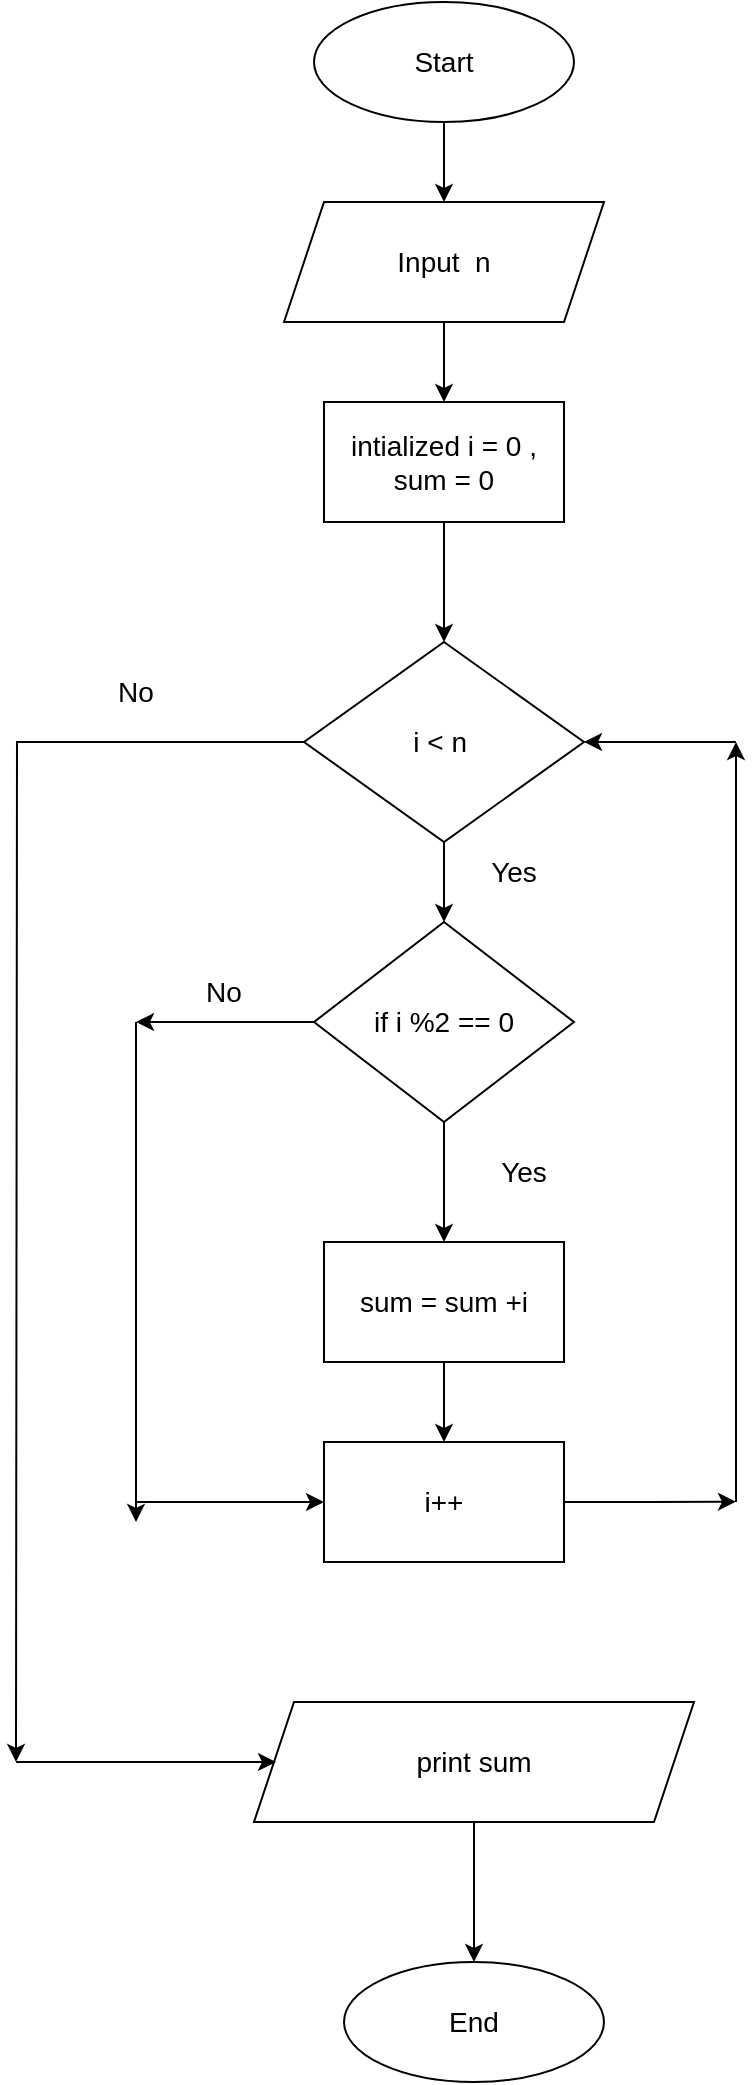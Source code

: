 <mxfile version="20.8.16" type="github">
  <diagram id="C5RBs43oDa-KdzZeNtuy" name="Page-1">
    <mxGraphModel dx="1416" dy="873" grid="1" gridSize="10" guides="1" tooltips="1" connect="1" arrows="1" fold="1" page="1" pageScale="1" pageWidth="827" pageHeight="1169" math="0" shadow="0">
      <root>
        <mxCell id="WIyWlLk6GJQsqaUBKTNV-0" />
        <mxCell id="WIyWlLk6GJQsqaUBKTNV-1" parent="WIyWlLk6GJQsqaUBKTNV-0" />
        <mxCell id="H99yWrNmqLoaSw1jnH3m-7" style="edgeStyle=orthogonalEdgeStyle;rounded=0;orthogonalLoop=1;jettySize=auto;html=1;exitX=0.5;exitY=1;exitDx=0;exitDy=0;fontSize=14;" edge="1" parent="WIyWlLk6GJQsqaUBKTNV-1" source="H99yWrNmqLoaSw1jnH3m-0" target="H99yWrNmqLoaSw1jnH3m-1">
          <mxGeometry relative="1" as="geometry" />
        </mxCell>
        <mxCell id="H99yWrNmqLoaSw1jnH3m-0" value="&lt;font style=&quot;font-size: 14px;&quot;&gt;Start&lt;/font&gt;" style="ellipse;whiteSpace=wrap;html=1;" vertex="1" parent="WIyWlLk6GJQsqaUBKTNV-1">
          <mxGeometry x="349" y="70" width="130" height="60" as="geometry" />
        </mxCell>
        <mxCell id="H99yWrNmqLoaSw1jnH3m-8" style="edgeStyle=orthogonalEdgeStyle;rounded=0;orthogonalLoop=1;jettySize=auto;html=1;exitX=0.5;exitY=1;exitDx=0;exitDy=0;entryX=0.5;entryY=0;entryDx=0;entryDy=0;fontSize=14;" edge="1" parent="WIyWlLk6GJQsqaUBKTNV-1" source="H99yWrNmqLoaSw1jnH3m-1" target="H99yWrNmqLoaSw1jnH3m-5">
          <mxGeometry relative="1" as="geometry" />
        </mxCell>
        <mxCell id="H99yWrNmqLoaSw1jnH3m-1" value="Input&amp;nbsp; n" style="shape=parallelogram;perimeter=parallelogramPerimeter;whiteSpace=wrap;html=1;fixedSize=1;fontSize=14;" vertex="1" parent="WIyWlLk6GJQsqaUBKTNV-1">
          <mxGeometry x="334" y="170" width="160" height="60" as="geometry" />
        </mxCell>
        <mxCell id="H99yWrNmqLoaSw1jnH3m-30" style="edgeStyle=orthogonalEdgeStyle;rounded=0;orthogonalLoop=1;jettySize=auto;html=1;exitX=0.5;exitY=1;exitDx=0;exitDy=0;fontSize=14;" edge="1" parent="WIyWlLk6GJQsqaUBKTNV-1" source="H99yWrNmqLoaSw1jnH3m-3" target="H99yWrNmqLoaSw1jnH3m-27">
          <mxGeometry relative="1" as="geometry" />
        </mxCell>
        <mxCell id="H99yWrNmqLoaSw1jnH3m-41" style="edgeStyle=orthogonalEdgeStyle;rounded=0;orthogonalLoop=1;jettySize=auto;html=1;exitX=0;exitY=0.5;exitDx=0;exitDy=0;fontSize=14;" edge="1" parent="WIyWlLk6GJQsqaUBKTNV-1" source="H99yWrNmqLoaSw1jnH3m-3">
          <mxGeometry relative="1" as="geometry">
            <mxPoint x="200" y="950" as="targetPoint" />
          </mxGeometry>
        </mxCell>
        <mxCell id="H99yWrNmqLoaSw1jnH3m-3" value="i &amp;lt; n&amp;nbsp;" style="rhombus;whiteSpace=wrap;html=1;fontSize=14;" vertex="1" parent="WIyWlLk6GJQsqaUBKTNV-1">
          <mxGeometry x="344" y="390" width="140" height="100" as="geometry" />
        </mxCell>
        <mxCell id="H99yWrNmqLoaSw1jnH3m-9" style="edgeStyle=orthogonalEdgeStyle;rounded=0;orthogonalLoop=1;jettySize=auto;html=1;exitX=0.5;exitY=1;exitDx=0;exitDy=0;entryX=0.5;entryY=0;entryDx=0;entryDy=0;fontSize=14;" edge="1" parent="WIyWlLk6GJQsqaUBKTNV-1" source="H99yWrNmqLoaSw1jnH3m-5" target="H99yWrNmqLoaSw1jnH3m-3">
          <mxGeometry relative="1" as="geometry" />
        </mxCell>
        <mxCell id="H99yWrNmqLoaSw1jnH3m-5" value="intialized i = 0 , sum = 0" style="rounded=0;whiteSpace=wrap;html=1;fontSize=14;" vertex="1" parent="WIyWlLk6GJQsqaUBKTNV-1">
          <mxGeometry x="354" y="270" width="120" height="60" as="geometry" />
        </mxCell>
        <mxCell id="H99yWrNmqLoaSw1jnH3m-31" style="edgeStyle=orthogonalEdgeStyle;rounded=0;orthogonalLoop=1;jettySize=auto;html=1;exitX=0.5;exitY=1;exitDx=0;exitDy=0;entryX=0.5;entryY=0;entryDx=0;entryDy=0;fontSize=14;" edge="1" parent="WIyWlLk6GJQsqaUBKTNV-1" source="H99yWrNmqLoaSw1jnH3m-27" target="H99yWrNmqLoaSw1jnH3m-29">
          <mxGeometry relative="1" as="geometry" />
        </mxCell>
        <mxCell id="H99yWrNmqLoaSw1jnH3m-27" value="if i %2 == 0" style="rhombus;whiteSpace=wrap;html=1;fontSize=14;" vertex="1" parent="WIyWlLk6GJQsqaUBKTNV-1">
          <mxGeometry x="349" y="530" width="130" height="100" as="geometry" />
        </mxCell>
        <mxCell id="H99yWrNmqLoaSw1jnH3m-47" style="edgeStyle=orthogonalEdgeStyle;rounded=0;orthogonalLoop=1;jettySize=auto;html=1;exitX=0.5;exitY=1;exitDx=0;exitDy=0;entryX=0.5;entryY=0;entryDx=0;entryDy=0;fontSize=14;" edge="1" parent="WIyWlLk6GJQsqaUBKTNV-1" source="H99yWrNmqLoaSw1jnH3m-29" target="H99yWrNmqLoaSw1jnH3m-46">
          <mxGeometry relative="1" as="geometry" />
        </mxCell>
        <mxCell id="H99yWrNmqLoaSw1jnH3m-29" value="sum = sum +i" style="rounded=0;whiteSpace=wrap;html=1;fontSize=14;" vertex="1" parent="WIyWlLk6GJQsqaUBKTNV-1">
          <mxGeometry x="354" y="690" width="120" height="60" as="geometry" />
        </mxCell>
        <mxCell id="H99yWrNmqLoaSw1jnH3m-36" value="Yes" style="text;strokeColor=none;align=center;fillColor=none;html=1;verticalAlign=middle;whiteSpace=wrap;rounded=0;fontSize=14;" vertex="1" parent="WIyWlLk6GJQsqaUBKTNV-1">
          <mxGeometry x="424" y="640" width="60" height="30" as="geometry" />
        </mxCell>
        <mxCell id="H99yWrNmqLoaSw1jnH3m-37" value="Yes" style="text;strokeColor=none;align=center;fillColor=none;html=1;verticalAlign=middle;whiteSpace=wrap;rounded=0;fontSize=14;" vertex="1" parent="WIyWlLk6GJQsqaUBKTNV-1">
          <mxGeometry x="419" y="490" width="60" height="30" as="geometry" />
        </mxCell>
        <mxCell id="H99yWrNmqLoaSw1jnH3m-43" value="No" style="text;strokeColor=none;align=center;fillColor=none;html=1;verticalAlign=middle;whiteSpace=wrap;rounded=0;fontSize=14;" vertex="1" parent="WIyWlLk6GJQsqaUBKTNV-1">
          <mxGeometry x="230" y="400" width="60" height="30" as="geometry" />
        </mxCell>
        <mxCell id="H99yWrNmqLoaSw1jnH3m-64" style="edgeStyle=orthogonalEdgeStyle;rounded=0;orthogonalLoop=1;jettySize=auto;html=1;exitX=1;exitY=0.5;exitDx=0;exitDy=0;fontSize=14;" edge="1" parent="WIyWlLk6GJQsqaUBKTNV-1" source="H99yWrNmqLoaSw1jnH3m-46">
          <mxGeometry relative="1" as="geometry">
            <mxPoint x="560.0" y="819.857" as="targetPoint" />
          </mxGeometry>
        </mxCell>
        <mxCell id="H99yWrNmqLoaSw1jnH3m-46" value="i++" style="rounded=0;whiteSpace=wrap;html=1;fontSize=14;" vertex="1" parent="WIyWlLk6GJQsqaUBKTNV-1">
          <mxGeometry x="354" y="790" width="120" height="60" as="geometry" />
        </mxCell>
        <mxCell id="H99yWrNmqLoaSw1jnH3m-55" style="edgeStyle=orthogonalEdgeStyle;rounded=0;orthogonalLoop=1;jettySize=auto;html=1;exitX=0.5;exitY=1;exitDx=0;exitDy=0;fontSize=14;" edge="1" parent="WIyWlLk6GJQsqaUBKTNV-1" source="H99yWrNmqLoaSw1jnH3m-52" target="H99yWrNmqLoaSw1jnH3m-54">
          <mxGeometry relative="1" as="geometry" />
        </mxCell>
        <mxCell id="H99yWrNmqLoaSw1jnH3m-52" value="print sum" style="shape=parallelogram;perimeter=parallelogramPerimeter;whiteSpace=wrap;html=1;fixedSize=1;fontSize=14;" vertex="1" parent="WIyWlLk6GJQsqaUBKTNV-1">
          <mxGeometry x="319" y="920" width="220" height="60" as="geometry" />
        </mxCell>
        <mxCell id="H99yWrNmqLoaSw1jnH3m-53" value="" style="endArrow=classic;html=1;rounded=0;fontSize=14;" edge="1" parent="WIyWlLk6GJQsqaUBKTNV-1">
          <mxGeometry width="50" height="50" relative="1" as="geometry">
            <mxPoint x="200" y="950" as="sourcePoint" />
            <mxPoint x="330" y="950" as="targetPoint" />
          </mxGeometry>
        </mxCell>
        <mxCell id="H99yWrNmqLoaSw1jnH3m-54" value="&lt;span style=&quot;font-size: 14px;&quot;&gt;End&lt;/span&gt;" style="ellipse;whiteSpace=wrap;html=1;" vertex="1" parent="WIyWlLk6GJQsqaUBKTNV-1">
          <mxGeometry x="364" y="1050" width="130" height="60" as="geometry" />
        </mxCell>
        <mxCell id="H99yWrNmqLoaSw1jnH3m-57" value="" style="endArrow=classic;html=1;rounded=0;fontSize=14;" edge="1" parent="WIyWlLk6GJQsqaUBKTNV-1">
          <mxGeometry width="50" height="50" relative="1" as="geometry">
            <mxPoint x="560" y="820" as="sourcePoint" />
            <mxPoint x="560" y="440" as="targetPoint" />
          </mxGeometry>
        </mxCell>
        <mxCell id="H99yWrNmqLoaSw1jnH3m-59" value="" style="endArrow=classic;html=1;rounded=0;fontSize=14;" edge="1" parent="WIyWlLk6GJQsqaUBKTNV-1" target="H99yWrNmqLoaSw1jnH3m-3">
          <mxGeometry width="50" height="50" relative="1" as="geometry">
            <mxPoint x="560" y="440" as="sourcePoint" />
            <mxPoint x="550" y="400" as="targetPoint" />
          </mxGeometry>
        </mxCell>
        <mxCell id="H99yWrNmqLoaSw1jnH3m-60" value="" style="endArrow=classic;html=1;rounded=0;fontSize=14;exitX=0;exitY=0.5;exitDx=0;exitDy=0;" edge="1" parent="WIyWlLk6GJQsqaUBKTNV-1" source="H99yWrNmqLoaSw1jnH3m-27">
          <mxGeometry width="50" height="50" relative="1" as="geometry">
            <mxPoint x="360" y="540" as="sourcePoint" />
            <mxPoint x="260" y="580" as="targetPoint" />
          </mxGeometry>
        </mxCell>
        <mxCell id="H99yWrNmqLoaSw1jnH3m-61" value="" style="endArrow=classic;html=1;rounded=0;fontSize=14;" edge="1" parent="WIyWlLk6GJQsqaUBKTNV-1">
          <mxGeometry width="50" height="50" relative="1" as="geometry">
            <mxPoint x="260" y="580" as="sourcePoint" />
            <mxPoint x="260" y="830" as="targetPoint" />
          </mxGeometry>
        </mxCell>
        <mxCell id="H99yWrNmqLoaSw1jnH3m-62" value="" style="endArrow=classic;html=1;rounded=0;fontSize=14;entryX=0;entryY=0.5;entryDx=0;entryDy=0;" edge="1" parent="WIyWlLk6GJQsqaUBKTNV-1" target="H99yWrNmqLoaSw1jnH3m-46">
          <mxGeometry width="50" height="50" relative="1" as="geometry">
            <mxPoint x="260" y="820" as="sourcePoint" />
            <mxPoint x="410" y="490" as="targetPoint" />
          </mxGeometry>
        </mxCell>
        <mxCell id="H99yWrNmqLoaSw1jnH3m-63" value="No" style="text;strokeColor=none;align=center;fillColor=none;html=1;verticalAlign=middle;whiteSpace=wrap;rounded=0;fontSize=14;" vertex="1" parent="WIyWlLk6GJQsqaUBKTNV-1">
          <mxGeometry x="274" y="550" width="60" height="30" as="geometry" />
        </mxCell>
      </root>
    </mxGraphModel>
  </diagram>
</mxfile>

